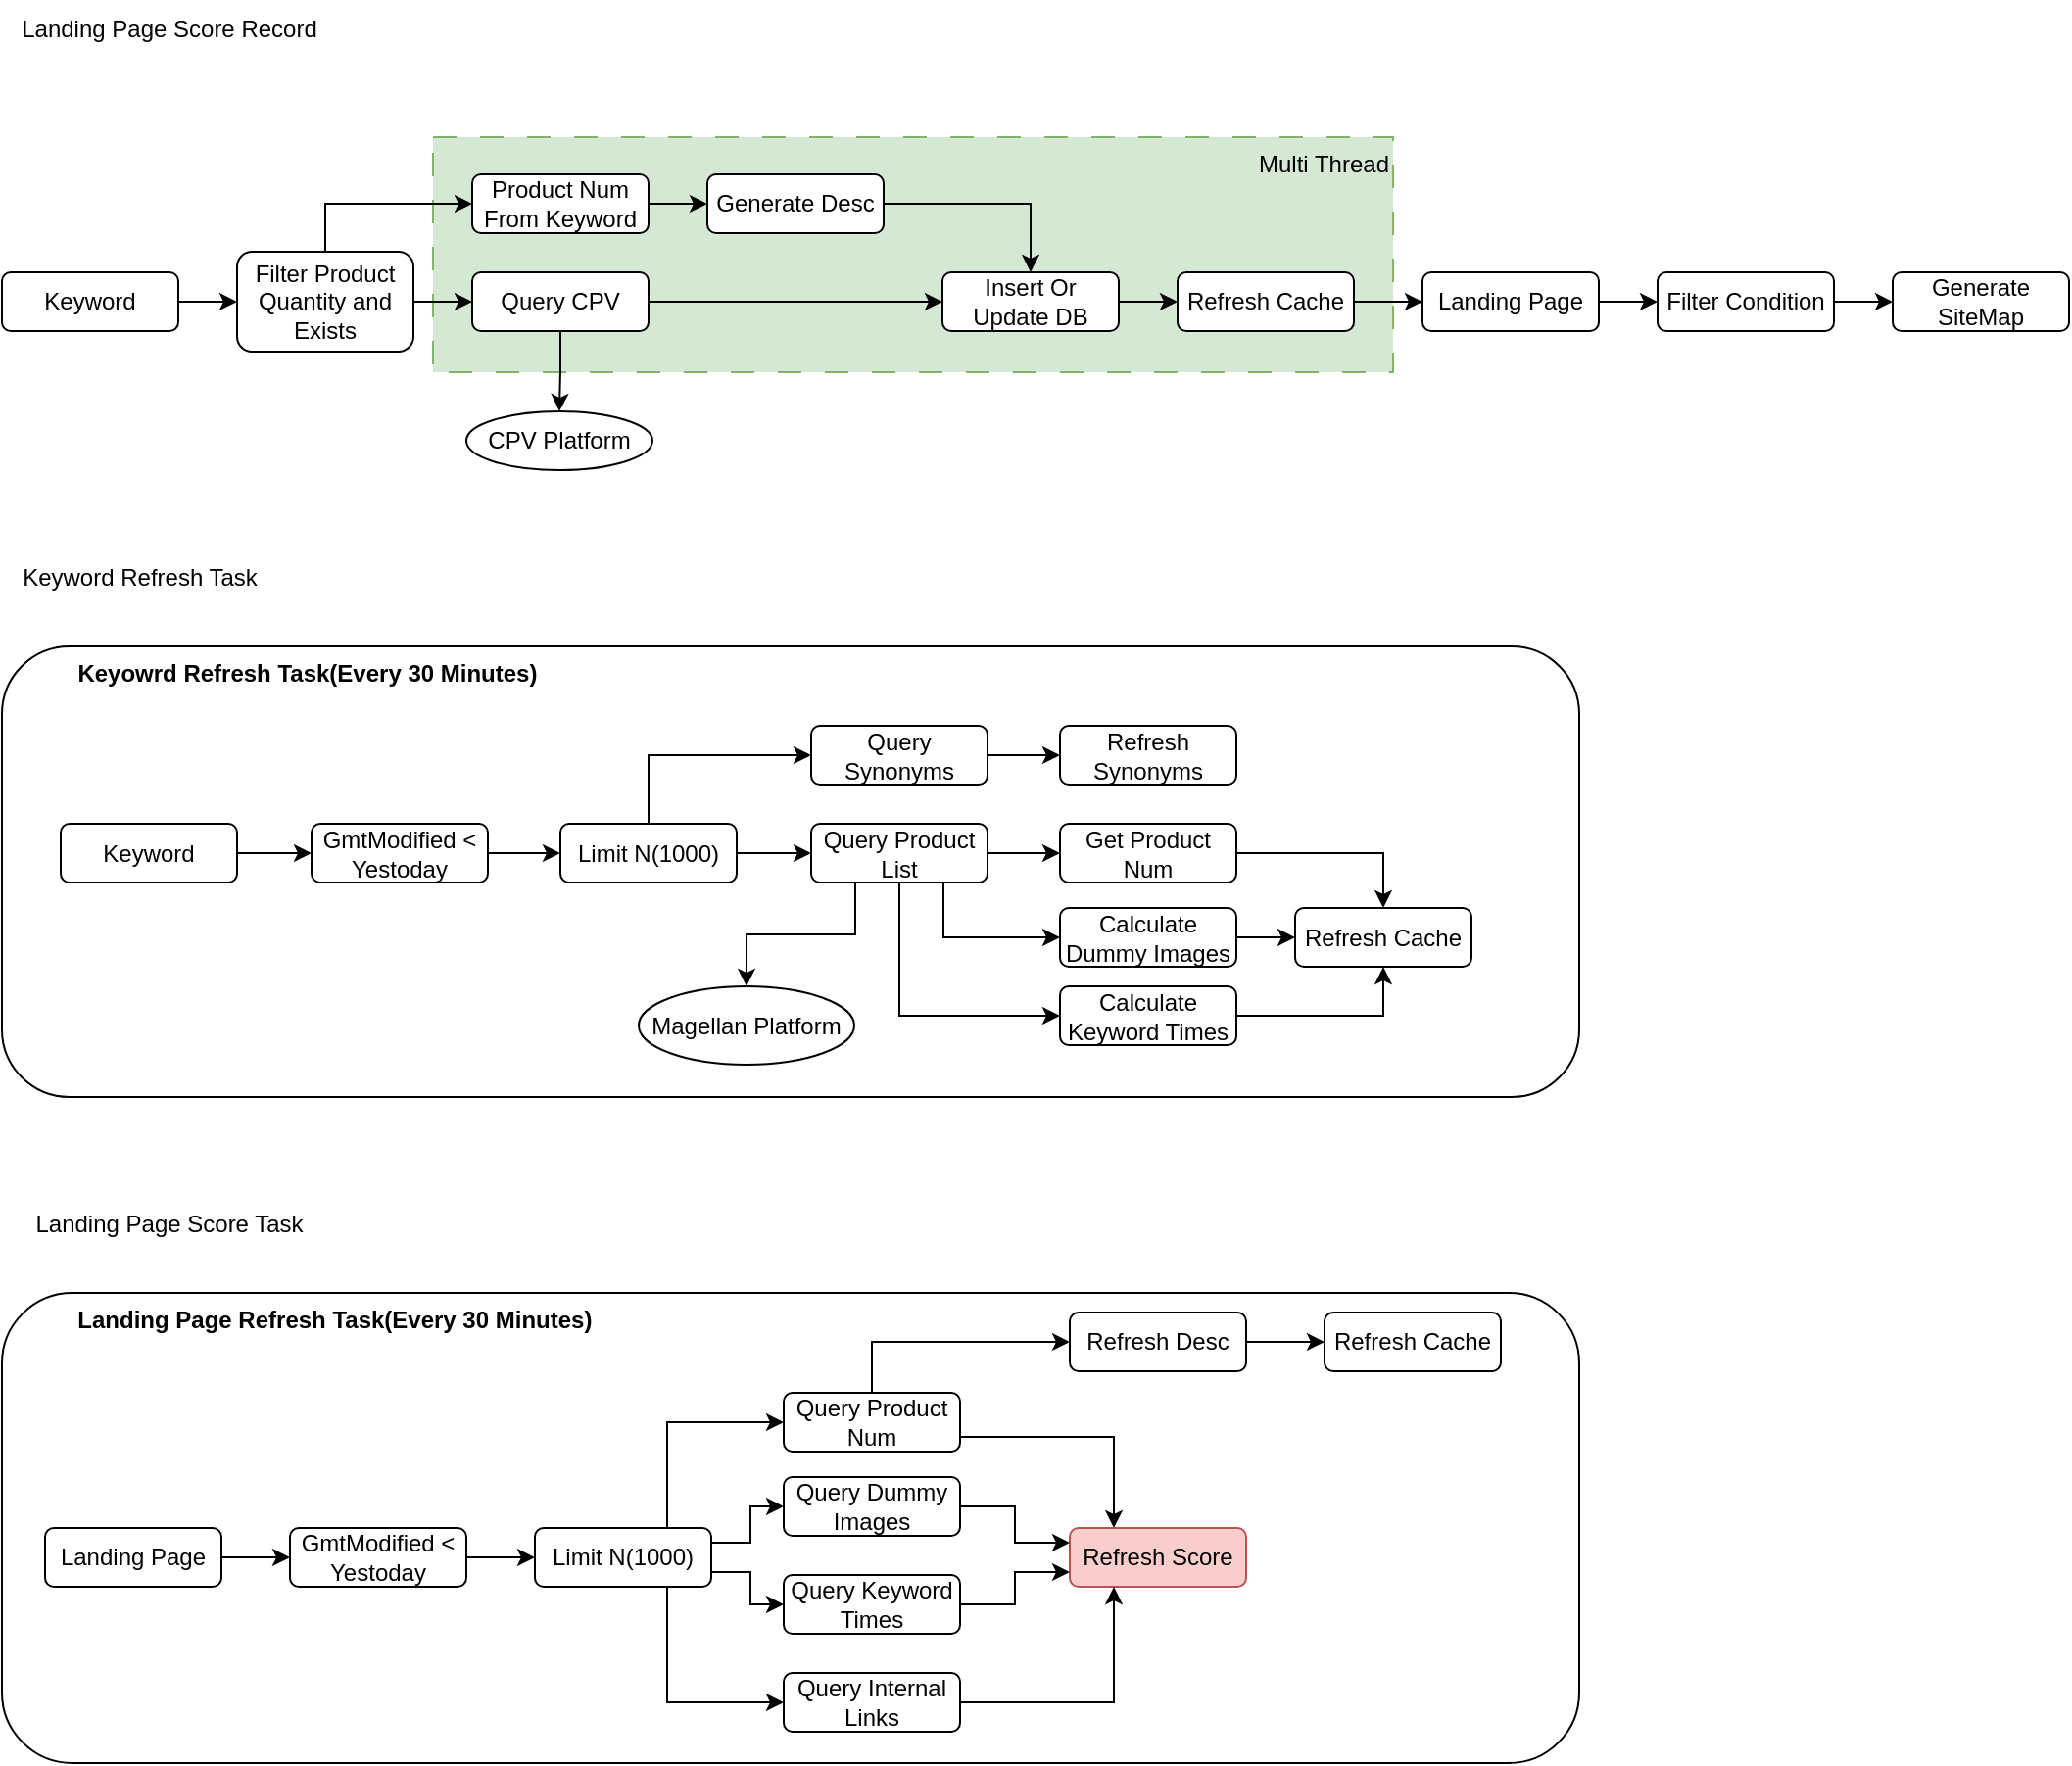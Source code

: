 <mxfile version="24.5.5" type="github">
  <diagram name="第 1 页" id="OEkk2NK1DtaFm7Vaiwa0">
    <mxGraphModel dx="1434" dy="673" grid="1" gridSize="10" guides="1" tooltips="1" connect="1" arrows="1" fold="1" page="1" pageScale="1" pageWidth="827" pageHeight="1169" math="0" shadow="0">
      <root>
        <mxCell id="0" />
        <mxCell id="1" parent="0" />
        <mxCell id="_38UN1bSElnnlys52ko4-5" value="&amp;nbsp; &amp;nbsp; &amp;nbsp; &amp;nbsp; &amp;nbsp; &amp;nbsp;&lt;b&gt;Keyowrd Refresh Task(Every 30 Minutes)&lt;/b&gt;" style="rounded=1;whiteSpace=wrap;html=1;align=left;verticalAlign=top;" vertex="1" parent="1">
          <mxGeometry x="80" y="370" width="805" height="230" as="geometry" />
        </mxCell>
        <mxCell id="u9_4qz7kyJqmKmEAL3j5-2" value="Landing Page Score Task" style="text;html=1;align=center;verticalAlign=middle;resizable=0;points=[];autosize=1;strokeColor=none;fillColor=none;" parent="1" vertex="1">
          <mxGeometry x="85" y="650" width="160" height="30" as="geometry" />
        </mxCell>
        <mxCell id="u9_4qz7kyJqmKmEAL3j5-3" value="Landing Page Score Record" style="text;html=1;align=center;verticalAlign=middle;resizable=0;points=[];autosize=1;strokeColor=none;fillColor=none;" parent="1" vertex="1">
          <mxGeometry x="80" y="40" width="170" height="30" as="geometry" />
        </mxCell>
        <mxCell id="u9_4qz7kyJqmKmEAL3j5-4" value="Multi Thread" style="rounded=0;whiteSpace=wrap;html=1;align=right;verticalAlign=top;fillColor=#d5e8d4;strokeColor=#82b366;dashed=1;dashPattern=12 12;" parent="1" vertex="1">
          <mxGeometry x="300" y="110" width="490" height="120" as="geometry" />
        </mxCell>
        <mxCell id="u9_4qz7kyJqmKmEAL3j5-5" style="edgeStyle=orthogonalEdgeStyle;rounded=0;orthogonalLoop=1;jettySize=auto;html=1;exitX=1;exitY=0.5;exitDx=0;exitDy=0;entryX=0;entryY=0.5;entryDx=0;entryDy=0;" parent="1" source="u9_4qz7kyJqmKmEAL3j5-6" target="u9_4qz7kyJqmKmEAL3j5-9" edge="1">
          <mxGeometry relative="1" as="geometry" />
        </mxCell>
        <mxCell id="u9_4qz7kyJqmKmEAL3j5-6" value="Keyword" style="rounded=1;whiteSpace=wrap;html=1;" parent="1" vertex="1">
          <mxGeometry x="80" y="179" width="90" height="30" as="geometry" />
        </mxCell>
        <mxCell id="u9_4qz7kyJqmKmEAL3j5-7" style="edgeStyle=orthogonalEdgeStyle;rounded=0;orthogonalLoop=1;jettySize=auto;html=1;exitX=1;exitY=0.5;exitDx=0;exitDy=0;entryX=0;entryY=0.5;entryDx=0;entryDy=0;" parent="1" source="u9_4qz7kyJqmKmEAL3j5-9" target="u9_4qz7kyJqmKmEAL3j5-12" edge="1">
          <mxGeometry relative="1" as="geometry" />
        </mxCell>
        <mxCell id="u9_4qz7kyJqmKmEAL3j5-8" style="edgeStyle=orthogonalEdgeStyle;rounded=0;orthogonalLoop=1;jettySize=auto;html=1;exitX=0.5;exitY=0;exitDx=0;exitDy=0;entryX=0;entryY=0.5;entryDx=0;entryDy=0;" parent="1" source="u9_4qz7kyJqmKmEAL3j5-9" target="u9_4qz7kyJqmKmEAL3j5-18" edge="1">
          <mxGeometry relative="1" as="geometry" />
        </mxCell>
        <mxCell id="u9_4qz7kyJqmKmEAL3j5-9" value="Filter Product Quantity and Exists" style="rounded=1;whiteSpace=wrap;html=1;" parent="1" vertex="1">
          <mxGeometry x="200" y="168.5" width="90" height="51" as="geometry" />
        </mxCell>
        <mxCell id="u9_4qz7kyJqmKmEAL3j5-10" style="edgeStyle=orthogonalEdgeStyle;rounded=0;orthogonalLoop=1;jettySize=auto;html=1;exitX=1;exitY=0.5;exitDx=0;exitDy=0;entryX=0;entryY=0.5;entryDx=0;entryDy=0;" parent="1" source="u9_4qz7kyJqmKmEAL3j5-12" target="u9_4qz7kyJqmKmEAL3j5-16" edge="1">
          <mxGeometry relative="1" as="geometry" />
        </mxCell>
        <mxCell id="u9_4qz7kyJqmKmEAL3j5-11" style="edgeStyle=orthogonalEdgeStyle;rounded=0;orthogonalLoop=1;jettySize=auto;html=1;exitX=0.5;exitY=1;exitDx=0;exitDy=0;entryX=0.5;entryY=0;entryDx=0;entryDy=0;" parent="1" source="u9_4qz7kyJqmKmEAL3j5-12" target="u9_4qz7kyJqmKmEAL3j5-19" edge="1">
          <mxGeometry relative="1" as="geometry" />
        </mxCell>
        <mxCell id="u9_4qz7kyJqmKmEAL3j5-12" value="Query CPV" style="rounded=1;whiteSpace=wrap;html=1;" parent="1" vertex="1">
          <mxGeometry x="320" y="179" width="90" height="30" as="geometry" />
        </mxCell>
        <mxCell id="_38UN1bSElnnlys52ko4-2" style="edgeStyle=orthogonalEdgeStyle;rounded=0;orthogonalLoop=1;jettySize=auto;html=1;exitX=1;exitY=0.5;exitDx=0;exitDy=0;entryX=0.5;entryY=0;entryDx=0;entryDy=0;" edge="1" parent="1" source="u9_4qz7kyJqmKmEAL3j5-14" target="u9_4qz7kyJqmKmEAL3j5-16">
          <mxGeometry relative="1" as="geometry" />
        </mxCell>
        <mxCell id="u9_4qz7kyJqmKmEAL3j5-14" value="Generate Desc" style="rounded=1;whiteSpace=wrap;html=1;" parent="1" vertex="1">
          <mxGeometry x="440" y="129" width="90" height="30" as="geometry" />
        </mxCell>
        <mxCell id="u9_4qz7kyJqmKmEAL3j5-15" style="edgeStyle=orthogonalEdgeStyle;rounded=0;orthogonalLoop=1;jettySize=auto;html=1;exitX=1;exitY=0.5;exitDx=0;exitDy=0;" parent="1" source="u9_4qz7kyJqmKmEAL3j5-16" target="u9_4qz7kyJqmKmEAL3j5-42" edge="1">
          <mxGeometry relative="1" as="geometry" />
        </mxCell>
        <mxCell id="u9_4qz7kyJqmKmEAL3j5-16" value="Insert Or Update DB" style="rounded=1;whiteSpace=wrap;html=1;" parent="1" vertex="1">
          <mxGeometry x="560" y="179" width="90" height="30" as="geometry" />
        </mxCell>
        <mxCell id="u9_4qz7kyJqmKmEAL3j5-17" style="edgeStyle=orthogonalEdgeStyle;rounded=0;orthogonalLoop=1;jettySize=auto;html=1;exitX=1;exitY=0.5;exitDx=0;exitDy=0;entryX=0;entryY=0.5;entryDx=0;entryDy=0;" parent="1" source="u9_4qz7kyJqmKmEAL3j5-18" target="u9_4qz7kyJqmKmEAL3j5-14" edge="1">
          <mxGeometry relative="1" as="geometry" />
        </mxCell>
        <mxCell id="u9_4qz7kyJqmKmEAL3j5-18" value="&lt;div&gt;Product Num From Keyword&lt;/div&gt;" style="rounded=1;whiteSpace=wrap;html=1;" parent="1" vertex="1">
          <mxGeometry x="320" y="129" width="90" height="30" as="geometry" />
        </mxCell>
        <mxCell id="u9_4qz7kyJqmKmEAL3j5-19" value="CPV Platform" style="ellipse;whiteSpace=wrap;html=1;" parent="1" vertex="1">
          <mxGeometry x="317" y="250" width="95" height="30" as="geometry" />
        </mxCell>
        <mxCell id="u9_4qz7kyJqmKmEAL3j5-25" value="&lt;b&gt;&amp;nbsp; &amp;nbsp; &amp;nbsp; &amp;nbsp; &amp;nbsp; &amp;nbsp;Landing Page&amp;nbsp;Refresh Task(Every 30 Minutes)&lt;/b&gt;" style="rounded=1;whiteSpace=wrap;html=1;align=left;verticalAlign=top;" parent="1" vertex="1">
          <mxGeometry x="80" y="700" width="805" height="240" as="geometry" />
        </mxCell>
        <mxCell id="u9_4qz7kyJqmKmEAL3j5-26" style="edgeStyle=orthogonalEdgeStyle;rounded=0;orthogonalLoop=1;jettySize=auto;html=1;exitX=1;exitY=0.5;exitDx=0;exitDy=0;entryX=0;entryY=0.5;entryDx=0;entryDy=0;" parent="1" source="u9_4qz7kyJqmKmEAL3j5-27" target="u9_4qz7kyJqmKmEAL3j5-29" edge="1">
          <mxGeometry relative="1" as="geometry" />
        </mxCell>
        <mxCell id="u9_4qz7kyJqmKmEAL3j5-27" value="Landing Page" style="rounded=1;whiteSpace=wrap;html=1;" parent="1" vertex="1">
          <mxGeometry x="102" y="820" width="90" height="30" as="geometry" />
        </mxCell>
        <mxCell id="u9_4qz7kyJqmKmEAL3j5-28" style="edgeStyle=orthogonalEdgeStyle;rounded=0;orthogonalLoop=1;jettySize=auto;html=1;exitX=1;exitY=0.5;exitDx=0;exitDy=0;entryX=0;entryY=0.5;entryDx=0;entryDy=0;" parent="1" source="u9_4qz7kyJqmKmEAL3j5-29" target="u9_4qz7kyJqmKmEAL3j5-34" edge="1">
          <mxGeometry relative="1" as="geometry" />
        </mxCell>
        <mxCell id="u9_4qz7kyJqmKmEAL3j5-29" value="GmtModified &amp;lt; Yestoday" style="rounded=1;whiteSpace=wrap;html=1;" parent="1" vertex="1">
          <mxGeometry x="227" y="820" width="90" height="30" as="geometry" />
        </mxCell>
        <mxCell id="u9_4qz7kyJqmKmEAL3j5-30" style="edgeStyle=orthogonalEdgeStyle;rounded=0;orthogonalLoop=1;jettySize=auto;html=1;exitX=0.75;exitY=0;exitDx=0;exitDy=0;entryX=0;entryY=0.5;entryDx=0;entryDy=0;" parent="1" source="u9_4qz7kyJqmKmEAL3j5-34" target="u9_4qz7kyJqmKmEAL3j5-37" edge="1">
          <mxGeometry relative="1" as="geometry" />
        </mxCell>
        <mxCell id="u9_4qz7kyJqmKmEAL3j5-31" style="edgeStyle=orthogonalEdgeStyle;rounded=0;orthogonalLoop=1;jettySize=auto;html=1;exitX=1;exitY=0.25;exitDx=0;exitDy=0;entryX=0;entryY=0.5;entryDx=0;entryDy=0;" parent="1" source="u9_4qz7kyJqmKmEAL3j5-34" target="u9_4qz7kyJqmKmEAL3j5-44" edge="1">
          <mxGeometry relative="1" as="geometry" />
        </mxCell>
        <mxCell id="u9_4qz7kyJqmKmEAL3j5-32" style="edgeStyle=orthogonalEdgeStyle;rounded=0;orthogonalLoop=1;jettySize=auto;html=1;exitX=1;exitY=0.75;exitDx=0;exitDy=0;entryX=0;entryY=0.5;entryDx=0;entryDy=0;" parent="1" source="u9_4qz7kyJqmKmEAL3j5-34" target="u9_4qz7kyJqmKmEAL3j5-46" edge="1">
          <mxGeometry relative="1" as="geometry" />
        </mxCell>
        <mxCell id="u9_4qz7kyJqmKmEAL3j5-33" style="edgeStyle=orthogonalEdgeStyle;rounded=0;orthogonalLoop=1;jettySize=auto;html=1;exitX=0.75;exitY=1;exitDx=0;exitDy=0;entryX=0;entryY=0.5;entryDx=0;entryDy=0;" parent="1" source="u9_4qz7kyJqmKmEAL3j5-34" target="u9_4qz7kyJqmKmEAL3j5-48" edge="1">
          <mxGeometry relative="1" as="geometry" />
        </mxCell>
        <mxCell id="u9_4qz7kyJqmKmEAL3j5-34" value="Limit N(1000)" style="rounded=1;whiteSpace=wrap;html=1;" parent="1" vertex="1">
          <mxGeometry x="352" y="820" width="90" height="30" as="geometry" />
        </mxCell>
        <mxCell id="u9_4qz7kyJqmKmEAL3j5-35" style="edgeStyle=orthogonalEdgeStyle;rounded=0;orthogonalLoop=1;jettySize=auto;html=1;exitX=1;exitY=0.75;exitDx=0;exitDy=0;entryX=0.25;entryY=0;entryDx=0;entryDy=0;" parent="1" source="u9_4qz7kyJqmKmEAL3j5-37" target="u9_4qz7kyJqmKmEAL3j5-40" edge="1">
          <mxGeometry relative="1" as="geometry" />
        </mxCell>
        <mxCell id="u9_4qz7kyJqmKmEAL3j5-36" style="edgeStyle=orthogonalEdgeStyle;rounded=0;orthogonalLoop=1;jettySize=auto;html=1;exitX=0.5;exitY=0;exitDx=0;exitDy=0;entryX=0;entryY=0.5;entryDx=0;entryDy=0;" parent="1" source="u9_4qz7kyJqmKmEAL3j5-37" target="u9_4qz7kyJqmKmEAL3j5-39" edge="1">
          <mxGeometry relative="1" as="geometry" />
        </mxCell>
        <mxCell id="u9_4qz7kyJqmKmEAL3j5-37" value="Query Product Num" style="rounded=1;whiteSpace=wrap;html=1;" parent="1" vertex="1">
          <mxGeometry x="479" y="751" width="90" height="30" as="geometry" />
        </mxCell>
        <mxCell id="u9_4qz7kyJqmKmEAL3j5-38" style="edgeStyle=orthogonalEdgeStyle;rounded=0;orthogonalLoop=1;jettySize=auto;html=1;exitX=1;exitY=0.5;exitDx=0;exitDy=0;entryX=0;entryY=0.5;entryDx=0;entryDy=0;" parent="1" source="u9_4qz7kyJqmKmEAL3j5-39" target="u9_4qz7kyJqmKmEAL3j5-49" edge="1">
          <mxGeometry relative="1" as="geometry" />
        </mxCell>
        <mxCell id="u9_4qz7kyJqmKmEAL3j5-39" value="Refresh Desc" style="rounded=1;whiteSpace=wrap;html=1;" parent="1" vertex="1">
          <mxGeometry x="625" y="710" width="90" height="30" as="geometry" />
        </mxCell>
        <mxCell id="u9_4qz7kyJqmKmEAL3j5-40" value="Refresh Score" style="rounded=1;whiteSpace=wrap;html=1;fillColor=#f8cecc;strokeColor=#b85450;" parent="1" vertex="1">
          <mxGeometry x="625" y="820" width="90" height="30" as="geometry" />
        </mxCell>
        <mxCell id="u9_4qz7kyJqmKmEAL3j5-41" style="edgeStyle=orthogonalEdgeStyle;rounded=0;orthogonalLoop=1;jettySize=auto;html=1;exitX=1;exitY=0.5;exitDx=0;exitDy=0;entryX=0;entryY=0.5;entryDx=0;entryDy=0;" parent="1" source="u9_4qz7kyJqmKmEAL3j5-42" target="u9_4qz7kyJqmKmEAL3j5-51" edge="1">
          <mxGeometry relative="1" as="geometry" />
        </mxCell>
        <mxCell id="u9_4qz7kyJqmKmEAL3j5-42" value="Refresh Cache" style="rounded=1;whiteSpace=wrap;html=1;" parent="1" vertex="1">
          <mxGeometry x="680" y="179" width="90" height="30" as="geometry" />
        </mxCell>
        <mxCell id="u9_4qz7kyJqmKmEAL3j5-43" style="edgeStyle=orthogonalEdgeStyle;rounded=0;orthogonalLoop=1;jettySize=auto;html=1;exitX=1;exitY=0.5;exitDx=0;exitDy=0;entryX=0;entryY=0.25;entryDx=0;entryDy=0;" parent="1" source="u9_4qz7kyJqmKmEAL3j5-44" target="u9_4qz7kyJqmKmEAL3j5-40" edge="1">
          <mxGeometry relative="1" as="geometry" />
        </mxCell>
        <mxCell id="u9_4qz7kyJqmKmEAL3j5-44" value="Query Dummy Images" style="rounded=1;whiteSpace=wrap;html=1;" parent="1" vertex="1">
          <mxGeometry x="479" y="794" width="90" height="30" as="geometry" />
        </mxCell>
        <mxCell id="u9_4qz7kyJqmKmEAL3j5-45" style="edgeStyle=orthogonalEdgeStyle;rounded=0;orthogonalLoop=1;jettySize=auto;html=1;exitX=1;exitY=0.5;exitDx=0;exitDy=0;entryX=0;entryY=0.75;entryDx=0;entryDy=0;" parent="1" source="u9_4qz7kyJqmKmEAL3j5-46" target="u9_4qz7kyJqmKmEAL3j5-40" edge="1">
          <mxGeometry relative="1" as="geometry" />
        </mxCell>
        <mxCell id="u9_4qz7kyJqmKmEAL3j5-46" value="Query Keyword Times" style="rounded=1;whiteSpace=wrap;html=1;" parent="1" vertex="1">
          <mxGeometry x="479" y="844" width="90" height="30" as="geometry" />
        </mxCell>
        <mxCell id="u9_4qz7kyJqmKmEAL3j5-47" style="edgeStyle=orthogonalEdgeStyle;rounded=0;orthogonalLoop=1;jettySize=auto;html=1;exitX=1;exitY=0.5;exitDx=0;exitDy=0;entryX=0.25;entryY=1;entryDx=0;entryDy=0;" parent="1" source="u9_4qz7kyJqmKmEAL3j5-48" target="u9_4qz7kyJqmKmEAL3j5-40" edge="1">
          <mxGeometry relative="1" as="geometry" />
        </mxCell>
        <mxCell id="u9_4qz7kyJqmKmEAL3j5-48" value="Query Internal Links" style="rounded=1;whiteSpace=wrap;html=1;" parent="1" vertex="1">
          <mxGeometry x="479" y="894" width="90" height="30" as="geometry" />
        </mxCell>
        <mxCell id="u9_4qz7kyJqmKmEAL3j5-49" value="Refresh Cache" style="rounded=1;whiteSpace=wrap;html=1;" parent="1" vertex="1">
          <mxGeometry x="755" y="710" width="90" height="30" as="geometry" />
        </mxCell>
        <mxCell id="u9_4qz7kyJqmKmEAL3j5-50" style="edgeStyle=orthogonalEdgeStyle;rounded=0;orthogonalLoop=1;jettySize=auto;html=1;exitX=1;exitY=0.5;exitDx=0;exitDy=0;entryX=0;entryY=0.5;entryDx=0;entryDy=0;shadow=0;" parent="1" source="u9_4qz7kyJqmKmEAL3j5-51" target="u9_4qz7kyJqmKmEAL3j5-53" edge="1">
          <mxGeometry relative="1" as="geometry" />
        </mxCell>
        <mxCell id="u9_4qz7kyJqmKmEAL3j5-51" value="Landing Page" style="rounded=1;whiteSpace=wrap;html=1;shadow=0;" parent="1" vertex="1">
          <mxGeometry x="805" y="179" width="90" height="30" as="geometry" />
        </mxCell>
        <mxCell id="u9_4qz7kyJqmKmEAL3j5-52" style="edgeStyle=orthogonalEdgeStyle;rounded=0;orthogonalLoop=1;jettySize=auto;html=1;exitX=1;exitY=0.5;exitDx=0;exitDy=0;entryX=0;entryY=0.5;entryDx=0;entryDy=0;shadow=0;" parent="1" source="u9_4qz7kyJqmKmEAL3j5-53" edge="1">
          <mxGeometry relative="1" as="geometry">
            <mxPoint x="1045" y="194" as="targetPoint" />
          </mxGeometry>
        </mxCell>
        <mxCell id="u9_4qz7kyJqmKmEAL3j5-53" value="Filter Condition" style="rounded=1;whiteSpace=wrap;html=1;shadow=0;" parent="1" vertex="1">
          <mxGeometry x="925" y="179" width="90" height="30" as="geometry" />
        </mxCell>
        <mxCell id="u9_4qz7kyJqmKmEAL3j5-54" value="Generate SiteMap" style="rounded=1;whiteSpace=wrap;html=1;shadow=0;" parent="1" vertex="1">
          <mxGeometry x="1045" y="179" width="90" height="30" as="geometry" />
        </mxCell>
        <mxCell id="_38UN1bSElnnlys52ko4-3" value="Keyword Refresh Task" style="text;html=1;align=center;verticalAlign=middle;resizable=0;points=[];autosize=1;strokeColor=none;fillColor=none;" vertex="1" parent="1">
          <mxGeometry x="80" y="320" width="140" height="30" as="geometry" />
        </mxCell>
        <mxCell id="_38UN1bSElnnlys52ko4-6" style="edgeStyle=orthogonalEdgeStyle;rounded=0;orthogonalLoop=1;jettySize=auto;html=1;exitX=1;exitY=0.5;exitDx=0;exitDy=0;entryX=0;entryY=0.5;entryDx=0;entryDy=0;" edge="1" parent="1" source="_38UN1bSElnnlys52ko4-7" target="_38UN1bSElnnlys52ko4-16">
          <mxGeometry relative="1" as="geometry" />
        </mxCell>
        <mxCell id="_38UN1bSElnnlys52ko4-7" value="Keyword" style="rounded=1;whiteSpace=wrap;html=1;" vertex="1" parent="1">
          <mxGeometry x="110" y="460.5" width="90" height="30" as="geometry" />
        </mxCell>
        <mxCell id="_38UN1bSElnnlys52ko4-8" style="edgeStyle=orthogonalEdgeStyle;rounded=0;orthogonalLoop=1;jettySize=auto;html=1;exitX=1;exitY=0.5;exitDx=0;exitDy=0;entryX=0;entryY=0.5;entryDx=0;entryDy=0;" edge="1" parent="1" source="_38UN1bSElnnlys52ko4-12" target="_38UN1bSElnnlys52ko4-14">
          <mxGeometry relative="1" as="geometry" />
        </mxCell>
        <mxCell id="_38UN1bSElnnlys52ko4-9" style="edgeStyle=orthogonalEdgeStyle;rounded=0;orthogonalLoop=1;jettySize=auto;html=1;exitX=0.75;exitY=1;exitDx=0;exitDy=0;entryX=0;entryY=0.5;entryDx=0;entryDy=0;" edge="1" parent="1" source="_38UN1bSElnnlys52ko4-12" target="_38UN1bSElnnlys52ko4-23">
          <mxGeometry relative="1" as="geometry" />
        </mxCell>
        <mxCell id="_38UN1bSElnnlys52ko4-10" style="edgeStyle=orthogonalEdgeStyle;rounded=0;orthogonalLoop=1;jettySize=auto;html=1;exitX=0.5;exitY=1;exitDx=0;exitDy=0;entryX=0;entryY=0.5;entryDx=0;entryDy=0;" edge="1" parent="1" source="_38UN1bSElnnlys52ko4-12" target="_38UN1bSElnnlys52ko4-24">
          <mxGeometry relative="1" as="geometry" />
        </mxCell>
        <mxCell id="_38UN1bSElnnlys52ko4-11" style="edgeStyle=orthogonalEdgeStyle;rounded=0;orthogonalLoop=1;jettySize=auto;html=1;exitX=0.25;exitY=1;exitDx=0;exitDy=0;entryX=0.5;entryY=0;entryDx=0;entryDy=0;" edge="1" parent="1" source="_38UN1bSElnnlys52ko4-12" target="_38UN1bSElnnlys52ko4-13">
          <mxGeometry relative="1" as="geometry" />
        </mxCell>
        <mxCell id="_38UN1bSElnnlys52ko4-12" value="Query Product List" style="rounded=1;whiteSpace=wrap;html=1;" vertex="1" parent="1">
          <mxGeometry x="493" y="460.5" width="90" height="30" as="geometry" />
        </mxCell>
        <mxCell id="_38UN1bSElnnlys52ko4-13" value="Magellan Platform" style="ellipse;whiteSpace=wrap;html=1;" vertex="1" parent="1">
          <mxGeometry x="405" y="543.5" width="110" height="40" as="geometry" />
        </mxCell>
        <mxCell id="_38UN1bSElnnlys52ko4-35" style="edgeStyle=orthogonalEdgeStyle;rounded=0;orthogonalLoop=1;jettySize=auto;html=1;exitX=1;exitY=0.5;exitDx=0;exitDy=0;entryX=0.5;entryY=0;entryDx=0;entryDy=0;" edge="1" parent="1" source="_38UN1bSElnnlys52ko4-14" target="_38UN1bSElnnlys52ko4-34">
          <mxGeometry relative="1" as="geometry" />
        </mxCell>
        <mxCell id="_38UN1bSElnnlys52ko4-14" value="Get Product Num" style="rounded=1;whiteSpace=wrap;html=1;" vertex="1" parent="1">
          <mxGeometry x="620" y="460.5" width="90" height="30" as="geometry" />
        </mxCell>
        <mxCell id="_38UN1bSElnnlys52ko4-15" style="edgeStyle=orthogonalEdgeStyle;rounded=0;orthogonalLoop=1;jettySize=auto;html=1;exitX=1;exitY=0.5;exitDx=0;exitDy=0;entryX=0;entryY=0.5;entryDx=0;entryDy=0;" edge="1" parent="1" source="_38UN1bSElnnlys52ko4-16" target="_38UN1bSElnnlys52ko4-19">
          <mxGeometry relative="1" as="geometry" />
        </mxCell>
        <mxCell id="_38UN1bSElnnlys52ko4-16" value="GmtModified &amp;lt; Yestoday" style="rounded=1;whiteSpace=wrap;html=1;" vertex="1" parent="1">
          <mxGeometry x="238" y="460.5" width="90" height="30" as="geometry" />
        </mxCell>
        <mxCell id="_38UN1bSElnnlys52ko4-17" style="edgeStyle=orthogonalEdgeStyle;rounded=0;orthogonalLoop=1;jettySize=auto;html=1;exitX=1;exitY=0.5;exitDx=0;exitDy=0;entryX=0;entryY=0.5;entryDx=0;entryDy=0;" edge="1" parent="1" source="_38UN1bSElnnlys52ko4-19" target="_38UN1bSElnnlys52ko4-12">
          <mxGeometry relative="1" as="geometry" />
        </mxCell>
        <mxCell id="_38UN1bSElnnlys52ko4-18" style="edgeStyle=orthogonalEdgeStyle;rounded=0;orthogonalLoop=1;jettySize=auto;html=1;exitX=0.5;exitY=0;exitDx=0;exitDy=0;entryX=0;entryY=0.5;entryDx=0;entryDy=0;" edge="1" parent="1" source="_38UN1bSElnnlys52ko4-19" target="_38UN1bSElnnlys52ko4-21">
          <mxGeometry relative="1" as="geometry" />
        </mxCell>
        <mxCell id="_38UN1bSElnnlys52ko4-19" value="Limit N(1000)" style="rounded=1;whiteSpace=wrap;html=1;" vertex="1" parent="1">
          <mxGeometry x="365" y="460.5" width="90" height="30" as="geometry" />
        </mxCell>
        <mxCell id="_38UN1bSElnnlys52ko4-20" style="edgeStyle=orthogonalEdgeStyle;rounded=0;orthogonalLoop=1;jettySize=auto;html=1;exitX=1;exitY=0.5;exitDx=0;exitDy=0;entryX=0;entryY=0.5;entryDx=0;entryDy=0;" edge="1" parent="1" source="_38UN1bSElnnlys52ko4-21" target="_38UN1bSElnnlys52ko4-22">
          <mxGeometry relative="1" as="geometry" />
        </mxCell>
        <mxCell id="_38UN1bSElnnlys52ko4-21" value="Query Synonyms" style="rounded=1;whiteSpace=wrap;html=1;" vertex="1" parent="1">
          <mxGeometry x="493" y="410.5" width="90" height="30" as="geometry" />
        </mxCell>
        <mxCell id="_38UN1bSElnnlys52ko4-22" value="Refresh Synonyms" style="rounded=1;whiteSpace=wrap;html=1;" vertex="1" parent="1">
          <mxGeometry x="620" y="410.5" width="90" height="30" as="geometry" />
        </mxCell>
        <mxCell id="_38UN1bSElnnlys52ko4-36" style="edgeStyle=orthogonalEdgeStyle;rounded=0;orthogonalLoop=1;jettySize=auto;html=1;exitX=1;exitY=0.5;exitDx=0;exitDy=0;entryX=0;entryY=0.5;entryDx=0;entryDy=0;" edge="1" parent="1" source="_38UN1bSElnnlys52ko4-23" target="_38UN1bSElnnlys52ko4-34">
          <mxGeometry relative="1" as="geometry" />
        </mxCell>
        <mxCell id="_38UN1bSElnnlys52ko4-23" value="Calculate Dummy Images" style="rounded=1;whiteSpace=wrap;html=1;" vertex="1" parent="1">
          <mxGeometry x="620" y="503.5" width="90" height="30" as="geometry" />
        </mxCell>
        <mxCell id="_38UN1bSElnnlys52ko4-37" style="edgeStyle=orthogonalEdgeStyle;rounded=0;orthogonalLoop=1;jettySize=auto;html=1;exitX=1;exitY=0.5;exitDx=0;exitDy=0;entryX=0.5;entryY=1;entryDx=0;entryDy=0;" edge="1" parent="1" source="_38UN1bSElnnlys52ko4-24" target="_38UN1bSElnnlys52ko4-34">
          <mxGeometry relative="1" as="geometry" />
        </mxCell>
        <mxCell id="_38UN1bSElnnlys52ko4-24" value="Calculate Keyword Times" style="rounded=1;whiteSpace=wrap;html=1;" vertex="1" parent="1">
          <mxGeometry x="620" y="543.5" width="90" height="30" as="geometry" />
        </mxCell>
        <mxCell id="_38UN1bSElnnlys52ko4-34" value="Refresh Cache" style="rounded=1;whiteSpace=wrap;html=1;" vertex="1" parent="1">
          <mxGeometry x="740" y="503.5" width="90" height="30" as="geometry" />
        </mxCell>
      </root>
    </mxGraphModel>
  </diagram>
</mxfile>
